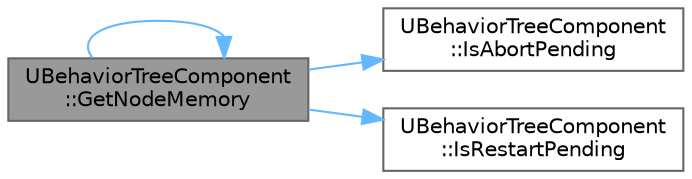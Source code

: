 digraph "UBehaviorTreeComponent::GetNodeMemory"
{
 // INTERACTIVE_SVG=YES
 // LATEX_PDF_SIZE
  bgcolor="transparent";
  edge [fontname=Helvetica,fontsize=10,labelfontname=Helvetica,labelfontsize=10];
  node [fontname=Helvetica,fontsize=10,shape=box,height=0.2,width=0.4];
  rankdir="LR";
  Node1 [id="Node000001",label="UBehaviorTreeComponent\l::GetNodeMemory",height=0.2,width=0.4,color="gray40", fillcolor="grey60", style="filled", fontcolor="black",tooltip=" "];
  Node1 -> Node1 [id="edge1_Node000001_Node000001",color="steelblue1",style="solid",tooltip=" "];
  Node1 -> Node2 [id="edge2_Node000001_Node000002",color="steelblue1",style="solid",tooltip=" "];
  Node2 [id="Node000002",label="UBehaviorTreeComponent\l::IsAbortPending",height=0.2,width=0.4,color="grey40", fillcolor="white", style="filled",URL="$db/d0f/classUBehaviorTreeComponent.html#a0c30e24b8eeb47faebb9d3b6fc04f2e4",tooltip=" "];
  Node1 -> Node3 [id="edge3_Node000001_Node000003",color="steelblue1",style="solid",tooltip=" "];
  Node3 [id="Node000003",label="UBehaviorTreeComponent\l::IsRestartPending",height=0.2,width=0.4,color="grey40", fillcolor="white", style="filled",URL="$db/d0f/classUBehaviorTreeComponent.html#a09673156f1a3db5654c7b7a847823c0f",tooltip=" "];
}
